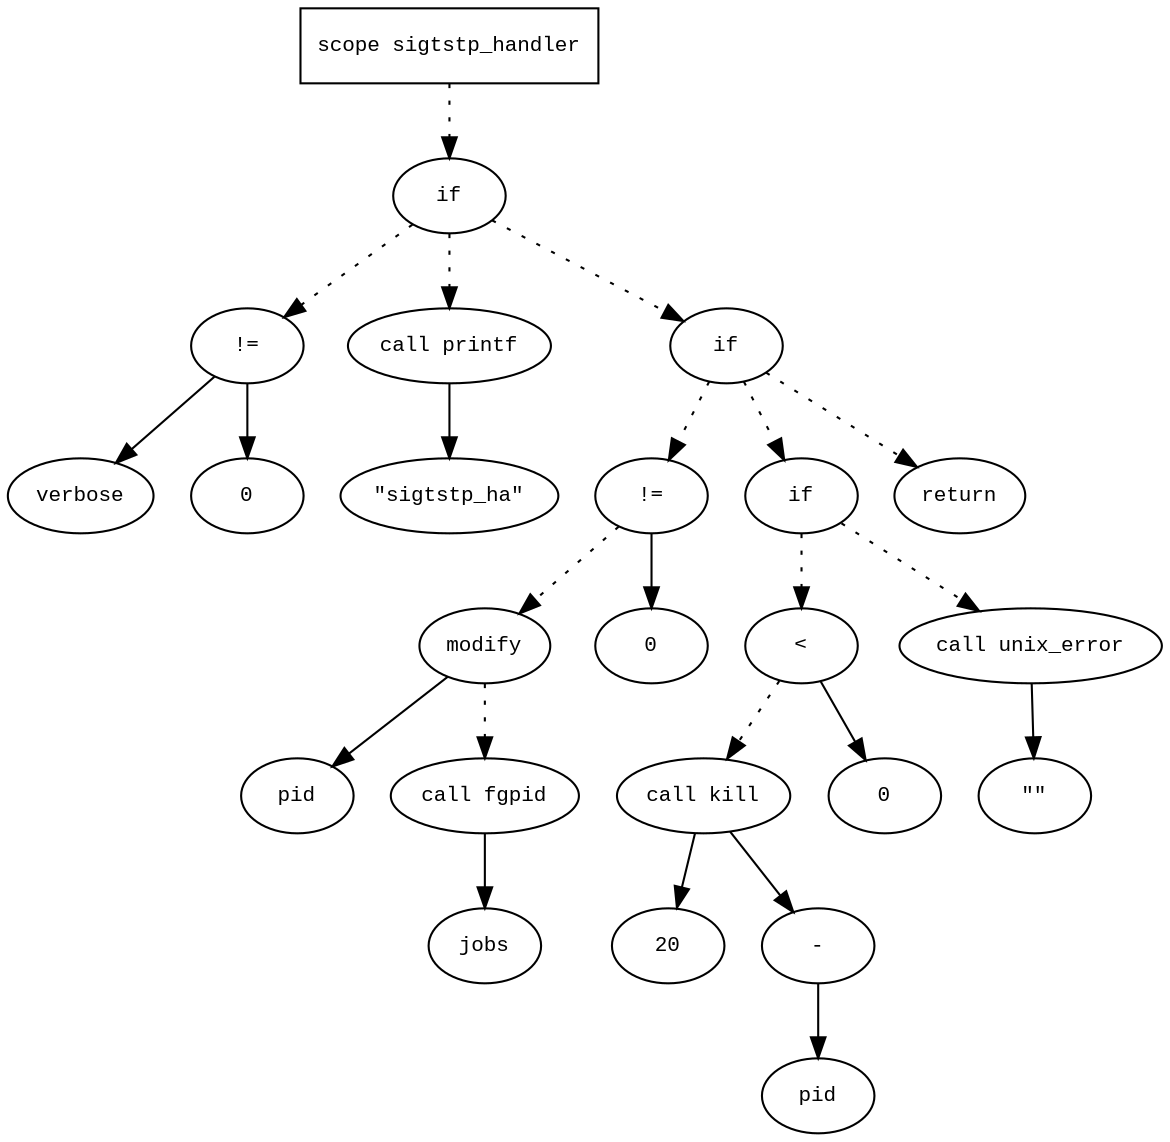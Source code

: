digraph AST {
  graph [fontname="Times New Roman",fontsize=10];
  node  [fontname="Courier New",fontsize=10];
  edge  [fontname="Times New Roman",fontsize=10];

  node1 [label="scope sigtstp_handler",shape=box];
  node2 [label="if",shape=ellipse];
  node1 -> node2 [style=dotted];
  node3 [label="!=",shape=ellipse];
  node4 [label="verbose",shape=ellipse];
  node3 -> node4;
  node5 [label="0",shape=ellipse];
  node3 -> node5;
  node2 -> node3 [style=dotted];
  node6 [label="call printf",shape=ellipse];
  node7 [label="\"sigtstp_ha\"",shape=ellipse];
  node6 -> node7;
  node2 -> node6 [style=dotted];
  node8 [label="if",shape=ellipse];
  node2 -> node8 [style=dotted];
  node9 [label="!=",shape=ellipse];
  node10 [label="modify",shape=ellipse];
  node11 [label="pid",shape=ellipse];
  node10 -> node11;
  node12 [label="call fgpid",shape=ellipse];
  node13 [label="jobs",shape=ellipse];
  node12 -> node13;
  node10 -> node12 [style=dotted];
  node9 -> node10 [style=dotted];
  node14 [label="0",shape=ellipse];
  node9 -> node14;
  node8 -> node9 [style=dotted];
  node15 [label="if",shape=ellipse];
  node8 -> node15 [style=dotted];
  node16 [label="<",shape=ellipse];
  node17 [label="call kill",shape=ellipse];
  node18 [label="20",shape=ellipse];
  node17 -> node18;
  node19 [label="-",shape=ellipse];
  node20 [label="pid",shape=ellipse];
  node19 -> node20;
  node17 -> node19;
  node16 -> node17 [style=dotted];
  node21 [label="0",shape=ellipse];
  node16 -> node21;
  node15 -> node16 [style=dotted];
  node22 [label="call unix_error",shape=ellipse];
  node23 [label="\"\"",shape=ellipse];
  node22 -> node23;
  node15 -> node22 [style=dotted];
  node24 [label="return",shape=ellipse];
  node8 -> node24 [style=dotted];
} 